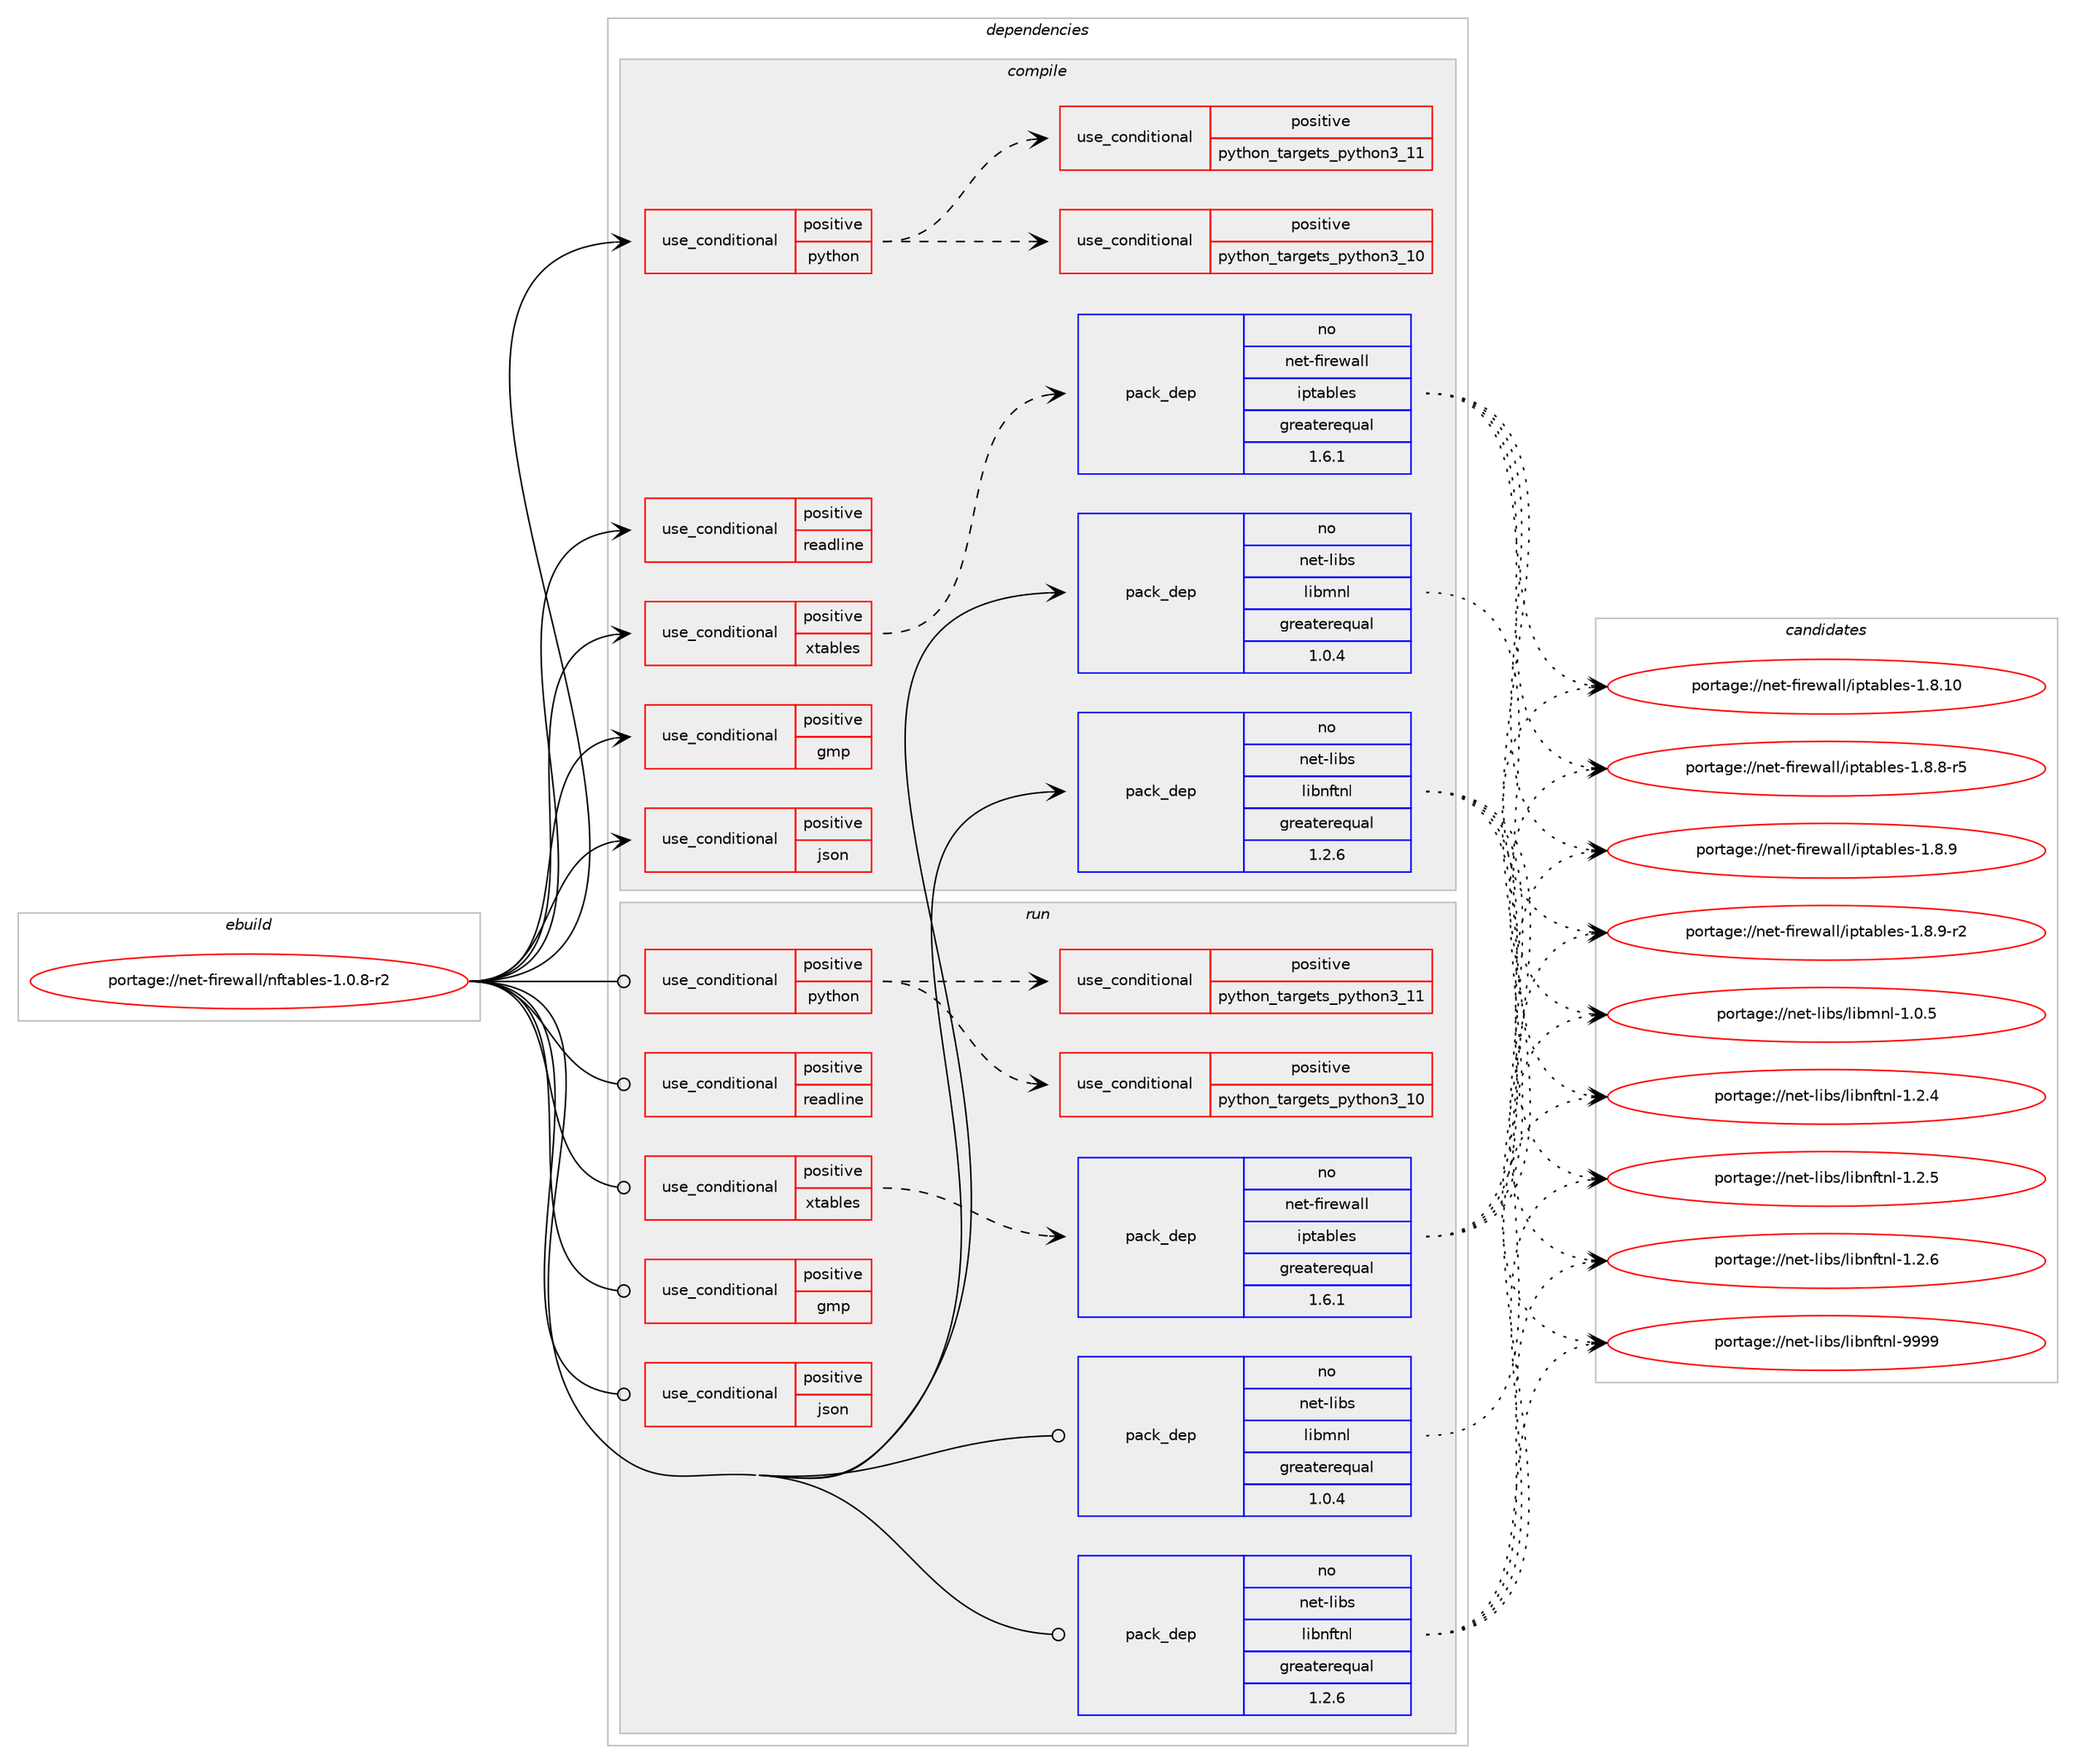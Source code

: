 digraph prolog {

# *************
# Graph options
# *************

newrank=true;
concentrate=true;
compound=true;
graph [rankdir=LR,fontname=Helvetica,fontsize=10,ranksep=1.5];#, ranksep=2.5, nodesep=0.2];
edge  [arrowhead=vee];
node  [fontname=Helvetica,fontsize=10];

# **********
# The ebuild
# **********

subgraph cluster_leftcol {
color=gray;
label=<<i>ebuild</i>>;
id [label="portage://net-firewall/nftables-1.0.8-r2", color=red, width=4, href="../net-firewall/nftables-1.0.8-r2.svg"];
}

# ****************
# The dependencies
# ****************

subgraph cluster_midcol {
color=gray;
label=<<i>dependencies</i>>;
subgraph cluster_compile {
fillcolor="#eeeeee";
style=filled;
label=<<i>compile</i>>;
subgraph cond1852 {
dependency2307 [label=<<TABLE BORDER="0" CELLBORDER="1" CELLSPACING="0" CELLPADDING="4"><TR><TD ROWSPAN="3" CELLPADDING="10">use_conditional</TD></TR><TR><TD>positive</TD></TR><TR><TD>gmp</TD></TR></TABLE>>, shape=none, color=red];
# *** BEGIN UNKNOWN DEPENDENCY TYPE (TODO) ***
# dependency2307 -> package_dependency(portage://net-firewall/nftables-1.0.8-r2,install,no,dev-libs,gmp,none,[,,],any_same_slot,[])
# *** END UNKNOWN DEPENDENCY TYPE (TODO) ***

}
id:e -> dependency2307:w [weight=20,style="solid",arrowhead="vee"];
subgraph cond1853 {
dependency2308 [label=<<TABLE BORDER="0" CELLBORDER="1" CELLSPACING="0" CELLPADDING="4"><TR><TD ROWSPAN="3" CELLPADDING="10">use_conditional</TD></TR><TR><TD>positive</TD></TR><TR><TD>json</TD></TR></TABLE>>, shape=none, color=red];
# *** BEGIN UNKNOWN DEPENDENCY TYPE (TODO) ***
# dependency2308 -> package_dependency(portage://net-firewall/nftables-1.0.8-r2,install,no,dev-libs,jansson,none,[,,],any_same_slot,[])
# *** END UNKNOWN DEPENDENCY TYPE (TODO) ***

}
id:e -> dependency2308:w [weight=20,style="solid",arrowhead="vee"];
subgraph cond1854 {
dependency2309 [label=<<TABLE BORDER="0" CELLBORDER="1" CELLSPACING="0" CELLPADDING="4"><TR><TD ROWSPAN="3" CELLPADDING="10">use_conditional</TD></TR><TR><TD>positive</TD></TR><TR><TD>python</TD></TR></TABLE>>, shape=none, color=red];
subgraph cond1855 {
dependency2310 [label=<<TABLE BORDER="0" CELLBORDER="1" CELLSPACING="0" CELLPADDING="4"><TR><TD ROWSPAN="3" CELLPADDING="10">use_conditional</TD></TR><TR><TD>positive</TD></TR><TR><TD>python_targets_python3_10</TD></TR></TABLE>>, shape=none, color=red];
# *** BEGIN UNKNOWN DEPENDENCY TYPE (TODO) ***
# dependency2310 -> package_dependency(portage://net-firewall/nftables-1.0.8-r2,install,no,dev-lang,python,none,[,,],[slot(3.10)],[])
# *** END UNKNOWN DEPENDENCY TYPE (TODO) ***

}
dependency2309:e -> dependency2310:w [weight=20,style="dashed",arrowhead="vee"];
subgraph cond1856 {
dependency2311 [label=<<TABLE BORDER="0" CELLBORDER="1" CELLSPACING="0" CELLPADDING="4"><TR><TD ROWSPAN="3" CELLPADDING="10">use_conditional</TD></TR><TR><TD>positive</TD></TR><TR><TD>python_targets_python3_11</TD></TR></TABLE>>, shape=none, color=red];
# *** BEGIN UNKNOWN DEPENDENCY TYPE (TODO) ***
# dependency2311 -> package_dependency(portage://net-firewall/nftables-1.0.8-r2,install,no,dev-lang,python,none,[,,],[slot(3.11)],[])
# *** END UNKNOWN DEPENDENCY TYPE (TODO) ***

}
dependency2309:e -> dependency2311:w [weight=20,style="dashed",arrowhead="vee"];
}
id:e -> dependency2309:w [weight=20,style="solid",arrowhead="vee"];
subgraph cond1857 {
dependency2312 [label=<<TABLE BORDER="0" CELLBORDER="1" CELLSPACING="0" CELLPADDING="4"><TR><TD ROWSPAN="3" CELLPADDING="10">use_conditional</TD></TR><TR><TD>positive</TD></TR><TR><TD>readline</TD></TR></TABLE>>, shape=none, color=red];
# *** BEGIN UNKNOWN DEPENDENCY TYPE (TODO) ***
# dependency2312 -> package_dependency(portage://net-firewall/nftables-1.0.8-r2,install,no,sys-libs,readline,none,[,,],any_same_slot,[])
# *** END UNKNOWN DEPENDENCY TYPE (TODO) ***

}
id:e -> dependency2312:w [weight=20,style="solid",arrowhead="vee"];
subgraph cond1858 {
dependency2313 [label=<<TABLE BORDER="0" CELLBORDER="1" CELLSPACING="0" CELLPADDING="4"><TR><TD ROWSPAN="3" CELLPADDING="10">use_conditional</TD></TR><TR><TD>positive</TD></TR><TR><TD>xtables</TD></TR></TABLE>>, shape=none, color=red];
subgraph pack432 {
dependency2314 [label=<<TABLE BORDER="0" CELLBORDER="1" CELLSPACING="0" CELLPADDING="4" WIDTH="220"><TR><TD ROWSPAN="6" CELLPADDING="30">pack_dep</TD></TR><TR><TD WIDTH="110">no</TD></TR><TR><TD>net-firewall</TD></TR><TR><TD>iptables</TD></TR><TR><TD>greaterequal</TD></TR><TR><TD>1.6.1</TD></TR></TABLE>>, shape=none, color=blue];
}
dependency2313:e -> dependency2314:w [weight=20,style="dashed",arrowhead="vee"];
}
id:e -> dependency2313:w [weight=20,style="solid",arrowhead="vee"];
subgraph pack433 {
dependency2315 [label=<<TABLE BORDER="0" CELLBORDER="1" CELLSPACING="0" CELLPADDING="4" WIDTH="220"><TR><TD ROWSPAN="6" CELLPADDING="30">pack_dep</TD></TR><TR><TD WIDTH="110">no</TD></TR><TR><TD>net-libs</TD></TR><TR><TD>libmnl</TD></TR><TR><TD>greaterequal</TD></TR><TR><TD>1.0.4</TD></TR></TABLE>>, shape=none, color=blue];
}
id:e -> dependency2315:w [weight=20,style="solid",arrowhead="vee"];
subgraph pack434 {
dependency2316 [label=<<TABLE BORDER="0" CELLBORDER="1" CELLSPACING="0" CELLPADDING="4" WIDTH="220"><TR><TD ROWSPAN="6" CELLPADDING="30">pack_dep</TD></TR><TR><TD WIDTH="110">no</TD></TR><TR><TD>net-libs</TD></TR><TR><TD>libnftnl</TD></TR><TR><TD>greaterequal</TD></TR><TR><TD>1.2.6</TD></TR></TABLE>>, shape=none, color=blue];
}
id:e -> dependency2316:w [weight=20,style="solid",arrowhead="vee"];
}
subgraph cluster_compileandrun {
fillcolor="#eeeeee";
style=filled;
label=<<i>compile and run</i>>;
}
subgraph cluster_run {
fillcolor="#eeeeee";
style=filled;
label=<<i>run</i>>;
subgraph cond1859 {
dependency2317 [label=<<TABLE BORDER="0" CELLBORDER="1" CELLSPACING="0" CELLPADDING="4"><TR><TD ROWSPAN="3" CELLPADDING="10">use_conditional</TD></TR><TR><TD>positive</TD></TR><TR><TD>gmp</TD></TR></TABLE>>, shape=none, color=red];
# *** BEGIN UNKNOWN DEPENDENCY TYPE (TODO) ***
# dependency2317 -> package_dependency(portage://net-firewall/nftables-1.0.8-r2,run,no,dev-libs,gmp,none,[,,],any_same_slot,[])
# *** END UNKNOWN DEPENDENCY TYPE (TODO) ***

}
id:e -> dependency2317:w [weight=20,style="solid",arrowhead="odot"];
subgraph cond1860 {
dependency2318 [label=<<TABLE BORDER="0" CELLBORDER="1" CELLSPACING="0" CELLPADDING="4"><TR><TD ROWSPAN="3" CELLPADDING="10">use_conditional</TD></TR><TR><TD>positive</TD></TR><TR><TD>json</TD></TR></TABLE>>, shape=none, color=red];
# *** BEGIN UNKNOWN DEPENDENCY TYPE (TODO) ***
# dependency2318 -> package_dependency(portage://net-firewall/nftables-1.0.8-r2,run,no,dev-libs,jansson,none,[,,],any_same_slot,[])
# *** END UNKNOWN DEPENDENCY TYPE (TODO) ***

}
id:e -> dependency2318:w [weight=20,style="solid",arrowhead="odot"];
subgraph cond1861 {
dependency2319 [label=<<TABLE BORDER="0" CELLBORDER="1" CELLSPACING="0" CELLPADDING="4"><TR><TD ROWSPAN="3" CELLPADDING="10">use_conditional</TD></TR><TR><TD>positive</TD></TR><TR><TD>python</TD></TR></TABLE>>, shape=none, color=red];
subgraph cond1862 {
dependency2320 [label=<<TABLE BORDER="0" CELLBORDER="1" CELLSPACING="0" CELLPADDING="4"><TR><TD ROWSPAN="3" CELLPADDING="10">use_conditional</TD></TR><TR><TD>positive</TD></TR><TR><TD>python_targets_python3_10</TD></TR></TABLE>>, shape=none, color=red];
# *** BEGIN UNKNOWN DEPENDENCY TYPE (TODO) ***
# dependency2320 -> package_dependency(portage://net-firewall/nftables-1.0.8-r2,run,no,dev-lang,python,none,[,,],[slot(3.10)],[])
# *** END UNKNOWN DEPENDENCY TYPE (TODO) ***

}
dependency2319:e -> dependency2320:w [weight=20,style="dashed",arrowhead="vee"];
subgraph cond1863 {
dependency2321 [label=<<TABLE BORDER="0" CELLBORDER="1" CELLSPACING="0" CELLPADDING="4"><TR><TD ROWSPAN="3" CELLPADDING="10">use_conditional</TD></TR><TR><TD>positive</TD></TR><TR><TD>python_targets_python3_11</TD></TR></TABLE>>, shape=none, color=red];
# *** BEGIN UNKNOWN DEPENDENCY TYPE (TODO) ***
# dependency2321 -> package_dependency(portage://net-firewall/nftables-1.0.8-r2,run,no,dev-lang,python,none,[,,],[slot(3.11)],[])
# *** END UNKNOWN DEPENDENCY TYPE (TODO) ***

}
dependency2319:e -> dependency2321:w [weight=20,style="dashed",arrowhead="vee"];
}
id:e -> dependency2319:w [weight=20,style="solid",arrowhead="odot"];
subgraph cond1864 {
dependency2322 [label=<<TABLE BORDER="0" CELLBORDER="1" CELLSPACING="0" CELLPADDING="4"><TR><TD ROWSPAN="3" CELLPADDING="10">use_conditional</TD></TR><TR><TD>positive</TD></TR><TR><TD>readline</TD></TR></TABLE>>, shape=none, color=red];
# *** BEGIN UNKNOWN DEPENDENCY TYPE (TODO) ***
# dependency2322 -> package_dependency(portage://net-firewall/nftables-1.0.8-r2,run,no,sys-libs,readline,none,[,,],any_same_slot,[])
# *** END UNKNOWN DEPENDENCY TYPE (TODO) ***

}
id:e -> dependency2322:w [weight=20,style="solid",arrowhead="odot"];
subgraph cond1865 {
dependency2323 [label=<<TABLE BORDER="0" CELLBORDER="1" CELLSPACING="0" CELLPADDING="4"><TR><TD ROWSPAN="3" CELLPADDING="10">use_conditional</TD></TR><TR><TD>positive</TD></TR><TR><TD>xtables</TD></TR></TABLE>>, shape=none, color=red];
subgraph pack435 {
dependency2324 [label=<<TABLE BORDER="0" CELLBORDER="1" CELLSPACING="0" CELLPADDING="4" WIDTH="220"><TR><TD ROWSPAN="6" CELLPADDING="30">pack_dep</TD></TR><TR><TD WIDTH="110">no</TD></TR><TR><TD>net-firewall</TD></TR><TR><TD>iptables</TD></TR><TR><TD>greaterequal</TD></TR><TR><TD>1.6.1</TD></TR></TABLE>>, shape=none, color=blue];
}
dependency2323:e -> dependency2324:w [weight=20,style="dashed",arrowhead="vee"];
}
id:e -> dependency2323:w [weight=20,style="solid",arrowhead="odot"];
subgraph pack436 {
dependency2325 [label=<<TABLE BORDER="0" CELLBORDER="1" CELLSPACING="0" CELLPADDING="4" WIDTH="220"><TR><TD ROWSPAN="6" CELLPADDING="30">pack_dep</TD></TR><TR><TD WIDTH="110">no</TD></TR><TR><TD>net-libs</TD></TR><TR><TD>libmnl</TD></TR><TR><TD>greaterequal</TD></TR><TR><TD>1.0.4</TD></TR></TABLE>>, shape=none, color=blue];
}
id:e -> dependency2325:w [weight=20,style="solid",arrowhead="odot"];
subgraph pack437 {
dependency2326 [label=<<TABLE BORDER="0" CELLBORDER="1" CELLSPACING="0" CELLPADDING="4" WIDTH="220"><TR><TD ROWSPAN="6" CELLPADDING="30">pack_dep</TD></TR><TR><TD WIDTH="110">no</TD></TR><TR><TD>net-libs</TD></TR><TR><TD>libnftnl</TD></TR><TR><TD>greaterequal</TD></TR><TR><TD>1.2.6</TD></TR></TABLE>>, shape=none, color=blue];
}
id:e -> dependency2326:w [weight=20,style="solid",arrowhead="odot"];
}
}

# **************
# The candidates
# **************

subgraph cluster_choices {
rank=same;
color=gray;
label=<<i>candidates</i>>;

subgraph choice432 {
color=black;
nodesep=1;
choice110101116451021051141011199710810847105112116979810810111545494656464948 [label="portage://net-firewall/iptables-1.8.10", color=red, width=4,href="../net-firewall/iptables-1.8.10.svg"];
choice11010111645102105114101119971081084710511211697981081011154549465646564511453 [label="portage://net-firewall/iptables-1.8.8-r5", color=red, width=4,href="../net-firewall/iptables-1.8.8-r5.svg"];
choice1101011164510210511410111997108108471051121169798108101115454946564657 [label="portage://net-firewall/iptables-1.8.9", color=red, width=4,href="../net-firewall/iptables-1.8.9.svg"];
choice11010111645102105114101119971081084710511211697981081011154549465646574511450 [label="portage://net-firewall/iptables-1.8.9-r2", color=red, width=4,href="../net-firewall/iptables-1.8.9-r2.svg"];
dependency2314:e -> choice110101116451021051141011199710810847105112116979810810111545494656464948:w [style=dotted,weight="100"];
dependency2314:e -> choice11010111645102105114101119971081084710511211697981081011154549465646564511453:w [style=dotted,weight="100"];
dependency2314:e -> choice1101011164510210511410111997108108471051121169798108101115454946564657:w [style=dotted,weight="100"];
dependency2314:e -> choice11010111645102105114101119971081084710511211697981081011154549465646574511450:w [style=dotted,weight="100"];
}
subgraph choice433 {
color=black;
nodesep=1;
choice11010111645108105981154710810598109110108454946484653 [label="portage://net-libs/libmnl-1.0.5", color=red, width=4,href="../net-libs/libmnl-1.0.5.svg"];
dependency2315:e -> choice11010111645108105981154710810598109110108454946484653:w [style=dotted,weight="100"];
}
subgraph choice434 {
color=black;
nodesep=1;
choice11010111645108105981154710810598110102116110108454946504652 [label="portage://net-libs/libnftnl-1.2.4", color=red, width=4,href="../net-libs/libnftnl-1.2.4.svg"];
choice11010111645108105981154710810598110102116110108454946504653 [label="portage://net-libs/libnftnl-1.2.5", color=red, width=4,href="../net-libs/libnftnl-1.2.5.svg"];
choice11010111645108105981154710810598110102116110108454946504654 [label="portage://net-libs/libnftnl-1.2.6", color=red, width=4,href="../net-libs/libnftnl-1.2.6.svg"];
choice110101116451081059811547108105981101021161101084557575757 [label="portage://net-libs/libnftnl-9999", color=red, width=4,href="../net-libs/libnftnl-9999.svg"];
dependency2316:e -> choice11010111645108105981154710810598110102116110108454946504652:w [style=dotted,weight="100"];
dependency2316:e -> choice11010111645108105981154710810598110102116110108454946504653:w [style=dotted,weight="100"];
dependency2316:e -> choice11010111645108105981154710810598110102116110108454946504654:w [style=dotted,weight="100"];
dependency2316:e -> choice110101116451081059811547108105981101021161101084557575757:w [style=dotted,weight="100"];
}
subgraph choice435 {
color=black;
nodesep=1;
choice110101116451021051141011199710810847105112116979810810111545494656464948 [label="portage://net-firewall/iptables-1.8.10", color=red, width=4,href="../net-firewall/iptables-1.8.10.svg"];
choice11010111645102105114101119971081084710511211697981081011154549465646564511453 [label="portage://net-firewall/iptables-1.8.8-r5", color=red, width=4,href="../net-firewall/iptables-1.8.8-r5.svg"];
choice1101011164510210511410111997108108471051121169798108101115454946564657 [label="portage://net-firewall/iptables-1.8.9", color=red, width=4,href="../net-firewall/iptables-1.8.9.svg"];
choice11010111645102105114101119971081084710511211697981081011154549465646574511450 [label="portage://net-firewall/iptables-1.8.9-r2", color=red, width=4,href="../net-firewall/iptables-1.8.9-r2.svg"];
dependency2324:e -> choice110101116451021051141011199710810847105112116979810810111545494656464948:w [style=dotted,weight="100"];
dependency2324:e -> choice11010111645102105114101119971081084710511211697981081011154549465646564511453:w [style=dotted,weight="100"];
dependency2324:e -> choice1101011164510210511410111997108108471051121169798108101115454946564657:w [style=dotted,weight="100"];
dependency2324:e -> choice11010111645102105114101119971081084710511211697981081011154549465646574511450:w [style=dotted,weight="100"];
}
subgraph choice436 {
color=black;
nodesep=1;
choice11010111645108105981154710810598109110108454946484653 [label="portage://net-libs/libmnl-1.0.5", color=red, width=4,href="../net-libs/libmnl-1.0.5.svg"];
dependency2325:e -> choice11010111645108105981154710810598109110108454946484653:w [style=dotted,weight="100"];
}
subgraph choice437 {
color=black;
nodesep=1;
choice11010111645108105981154710810598110102116110108454946504652 [label="portage://net-libs/libnftnl-1.2.4", color=red, width=4,href="../net-libs/libnftnl-1.2.4.svg"];
choice11010111645108105981154710810598110102116110108454946504653 [label="portage://net-libs/libnftnl-1.2.5", color=red, width=4,href="../net-libs/libnftnl-1.2.5.svg"];
choice11010111645108105981154710810598110102116110108454946504654 [label="portage://net-libs/libnftnl-1.2.6", color=red, width=4,href="../net-libs/libnftnl-1.2.6.svg"];
choice110101116451081059811547108105981101021161101084557575757 [label="portage://net-libs/libnftnl-9999", color=red, width=4,href="../net-libs/libnftnl-9999.svg"];
dependency2326:e -> choice11010111645108105981154710810598110102116110108454946504652:w [style=dotted,weight="100"];
dependency2326:e -> choice11010111645108105981154710810598110102116110108454946504653:w [style=dotted,weight="100"];
dependency2326:e -> choice11010111645108105981154710810598110102116110108454946504654:w [style=dotted,weight="100"];
dependency2326:e -> choice110101116451081059811547108105981101021161101084557575757:w [style=dotted,weight="100"];
}
}

}
